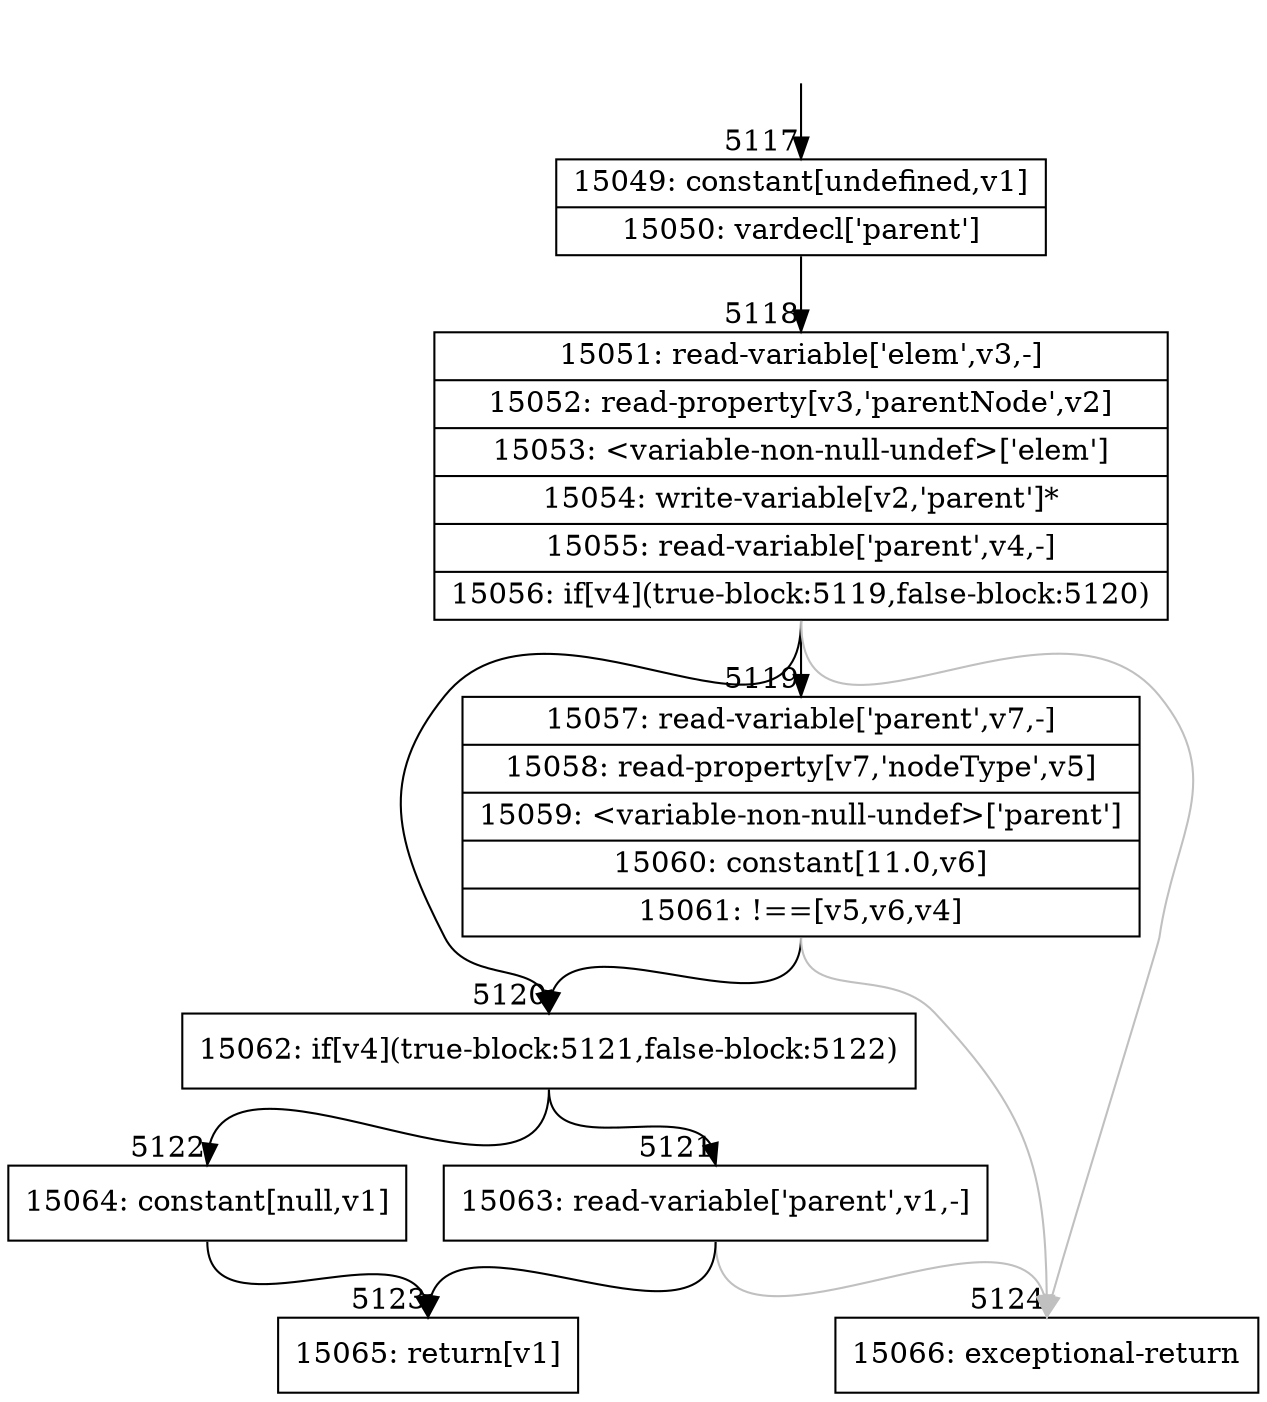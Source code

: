 digraph {
rankdir="TD"
BB_entry325[shape=none,label=""];
BB_entry325 -> BB5117 [tailport=s, headport=n, headlabel="    5117"]
BB5117 [shape=record label="{15049: constant[undefined,v1]|15050: vardecl['parent']}" ] 
BB5117 -> BB5118 [tailport=s, headport=n, headlabel="      5118"]
BB5118 [shape=record label="{15051: read-variable['elem',v3,-]|15052: read-property[v3,'parentNode',v2]|15053: \<variable-non-null-undef\>['elem']|15054: write-variable[v2,'parent']*|15055: read-variable['parent',v4,-]|15056: if[v4](true-block:5119,false-block:5120)}" ] 
BB5118 -> BB5120 [tailport=s, headport=n, headlabel="      5120"]
BB5118 -> BB5119 [tailport=s, headport=n, headlabel="      5119"]
BB5118 -> BB5124 [tailport=s, headport=n, color=gray, headlabel="      5124"]
BB5119 [shape=record label="{15057: read-variable['parent',v7,-]|15058: read-property[v7,'nodeType',v5]|15059: \<variable-non-null-undef\>['parent']|15060: constant[11.0,v6]|15061: !==[v5,v6,v4]}" ] 
BB5119 -> BB5120 [tailport=s, headport=n]
BB5119 -> BB5124 [tailport=s, headport=n, color=gray]
BB5120 [shape=record label="{15062: if[v4](true-block:5121,false-block:5122)}" ] 
BB5120 -> BB5121 [tailport=s, headport=n, headlabel="      5121"]
BB5120 -> BB5122 [tailport=s, headport=n, headlabel="      5122"]
BB5121 [shape=record label="{15063: read-variable['parent',v1,-]}" ] 
BB5121 -> BB5123 [tailport=s, headport=n, headlabel="      5123"]
BB5121 -> BB5124 [tailport=s, headport=n, color=gray]
BB5122 [shape=record label="{15064: constant[null,v1]}" ] 
BB5122 -> BB5123 [tailport=s, headport=n]
BB5123 [shape=record label="{15065: return[v1]}" ] 
BB5124 [shape=record label="{15066: exceptional-return}" ] 
}
